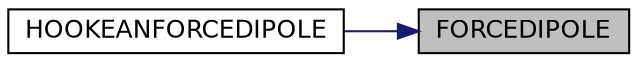 digraph "FORCEDIPOLE"
{
 // INTERACTIVE_SVG=YES
 // LATEX_PDF_SIZE
  bgcolor="transparent";
  edge [fontname="Helvetica",fontsize="12",labelfontname="Helvetica",labelfontsize="12"];
  node [fontname="Helvetica",fontsize="12",shape=record];
  rankdir="RL";
  Node1 [label="FORCEDIPOLE",height=0.2,width=0.4,color="black", fillcolor="grey75", style="filled", fontcolor="black",tooltip="Force dipole potential functions."];
  Node1 -> Node2 [dir="back",color="midnightblue",fontsize="12",style="solid",fontname="Helvetica"];
  Node2 [label="HOOKEANFORCEDIPOLE",height=0.2,width=0.4,color="black",URL="$libmd_8h_a60601f0c510687b04a3ae288ba5f4565.html#a60601f0c510687b04a3ae288ba5f4565",tooltip="Hookean force dipole potential functions."];
}
